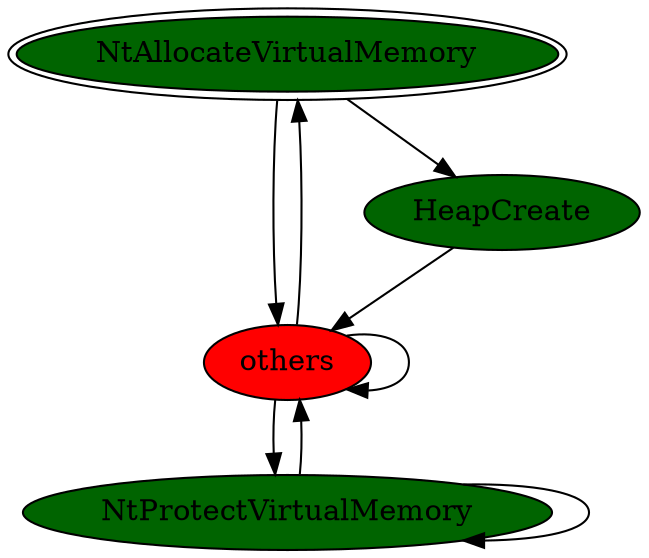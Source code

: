 digraph "./REPORTS/3984/API_PER_CATEGORY/HeapCreate_HeapAlloc.exe_3296_Memory Management_API_per_Category_Transition_Matrix" {
	NtAllocateVirtualMemory [label=NtAllocateVirtualMemory fillcolor=darkgreen peripheries=2 style=filled]
	others [label=others fillcolor=red style=filled]
	NtAllocateVirtualMemory -> others [label=""]
	HeapCreate [label=HeapCreate fillcolor=darkgreen style=filled]
	NtAllocateVirtualMemory -> HeapCreate [label=""]
	others -> NtAllocateVirtualMemory [label=""]
	others -> others [label=""]
	NtProtectVirtualMemory [label=NtProtectVirtualMemory fillcolor=darkgreen style=filled]
	others -> NtProtectVirtualMemory [label=""]
	HeapCreate -> others [label=""]
	NtProtectVirtualMemory -> others [label=""]
	NtProtectVirtualMemory -> NtProtectVirtualMemory [label=""]
}
